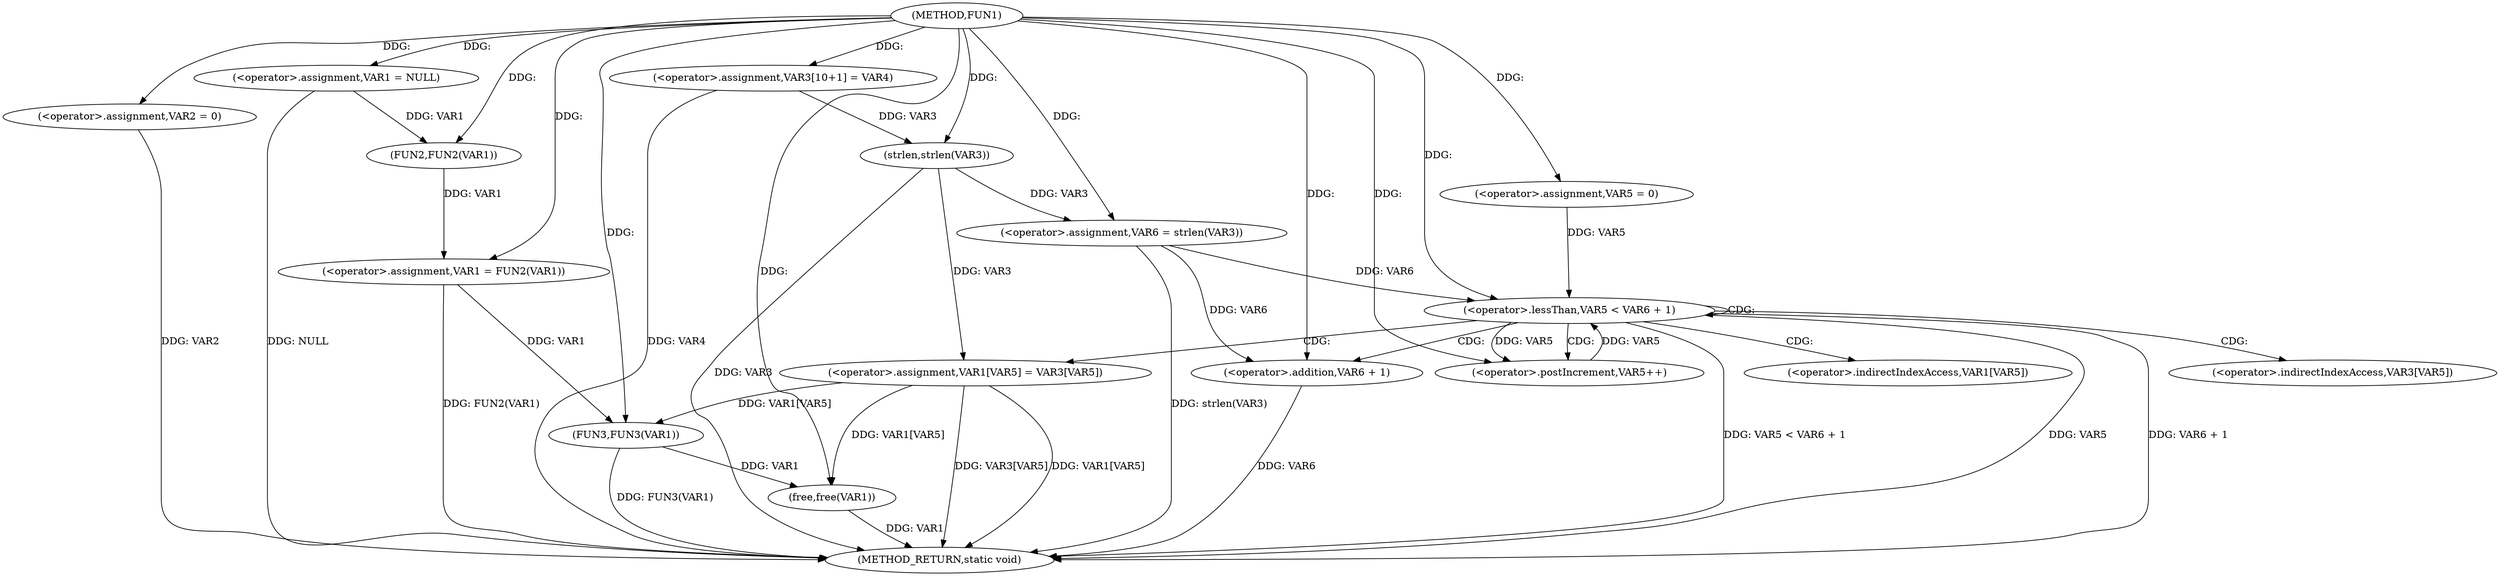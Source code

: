 digraph FUN1 {  
"1000100" [label = "(METHOD,FUN1)" ]
"1000147" [label = "(METHOD_RETURN,static void)" ]
"1000103" [label = "(<operator>.assignment,VAR1 = NULL)" ]
"1000106" [label = "(<operator>.assignment,VAR2 = 0)" ]
"1000109" [label = "(<operator>.assignment,VAR1 = FUN2(VAR1))" ]
"1000111" [label = "(FUN2,FUN2(VAR1))" ]
"1000115" [label = "(<operator>.assignment,VAR3[10+1] = VAR4)" ]
"1000120" [label = "(<operator>.assignment,VAR6 = strlen(VAR3))" ]
"1000122" [label = "(strlen,strlen(VAR3))" ]
"1000125" [label = "(<operator>.assignment,VAR5 = 0)" ]
"1000128" [label = "(<operator>.lessThan,VAR5 < VAR6 + 1)" ]
"1000130" [label = "(<operator>.addition,VAR6 + 1)" ]
"1000133" [label = "(<operator>.postIncrement,VAR5++)" ]
"1000136" [label = "(<operator>.assignment,VAR1[VAR5] = VAR3[VAR5])" ]
"1000143" [label = "(FUN3,FUN3(VAR1))" ]
"1000145" [label = "(free,free(VAR1))" ]
"1000137" [label = "(<operator>.indirectIndexAccess,VAR1[VAR5])" ]
"1000140" [label = "(<operator>.indirectIndexAccess,VAR3[VAR5])" ]
  "1000115" -> "1000147"  [ label = "DDG: VAR4"] 
  "1000128" -> "1000147"  [ label = "DDG: VAR6 + 1"] 
  "1000106" -> "1000147"  [ label = "DDG: VAR2"] 
  "1000103" -> "1000147"  [ label = "DDG: NULL"] 
  "1000122" -> "1000147"  [ label = "DDG: VAR3"] 
  "1000136" -> "1000147"  [ label = "DDG: VAR3[VAR5]"] 
  "1000128" -> "1000147"  [ label = "DDG: VAR5 < VAR6 + 1"] 
  "1000145" -> "1000147"  [ label = "DDG: VAR1"] 
  "1000109" -> "1000147"  [ label = "DDG: FUN2(VAR1)"] 
  "1000130" -> "1000147"  [ label = "DDG: VAR6"] 
  "1000128" -> "1000147"  [ label = "DDG: VAR5"] 
  "1000143" -> "1000147"  [ label = "DDG: FUN3(VAR1)"] 
  "1000120" -> "1000147"  [ label = "DDG: strlen(VAR3)"] 
  "1000136" -> "1000147"  [ label = "DDG: VAR1[VAR5]"] 
  "1000100" -> "1000103"  [ label = "DDG: "] 
  "1000100" -> "1000106"  [ label = "DDG: "] 
  "1000111" -> "1000109"  [ label = "DDG: VAR1"] 
  "1000100" -> "1000109"  [ label = "DDG: "] 
  "1000103" -> "1000111"  [ label = "DDG: VAR1"] 
  "1000100" -> "1000111"  [ label = "DDG: "] 
  "1000100" -> "1000115"  [ label = "DDG: "] 
  "1000122" -> "1000120"  [ label = "DDG: VAR3"] 
  "1000100" -> "1000120"  [ label = "DDG: "] 
  "1000115" -> "1000122"  [ label = "DDG: VAR3"] 
  "1000100" -> "1000122"  [ label = "DDG: "] 
  "1000100" -> "1000125"  [ label = "DDG: "] 
  "1000125" -> "1000128"  [ label = "DDG: VAR5"] 
  "1000133" -> "1000128"  [ label = "DDG: VAR5"] 
  "1000100" -> "1000128"  [ label = "DDG: "] 
  "1000120" -> "1000128"  [ label = "DDG: VAR6"] 
  "1000120" -> "1000130"  [ label = "DDG: VAR6"] 
  "1000100" -> "1000130"  [ label = "DDG: "] 
  "1000128" -> "1000133"  [ label = "DDG: VAR5"] 
  "1000100" -> "1000133"  [ label = "DDG: "] 
  "1000122" -> "1000136"  [ label = "DDG: VAR3"] 
  "1000109" -> "1000143"  [ label = "DDG: VAR1"] 
  "1000136" -> "1000143"  [ label = "DDG: VAR1[VAR5]"] 
  "1000100" -> "1000143"  [ label = "DDG: "] 
  "1000143" -> "1000145"  [ label = "DDG: VAR1"] 
  "1000136" -> "1000145"  [ label = "DDG: VAR1[VAR5]"] 
  "1000100" -> "1000145"  [ label = "DDG: "] 
  "1000128" -> "1000128"  [ label = "CDG: "] 
  "1000128" -> "1000137"  [ label = "CDG: "] 
  "1000128" -> "1000130"  [ label = "CDG: "] 
  "1000128" -> "1000133"  [ label = "CDG: "] 
  "1000128" -> "1000136"  [ label = "CDG: "] 
  "1000128" -> "1000140"  [ label = "CDG: "] 
}
